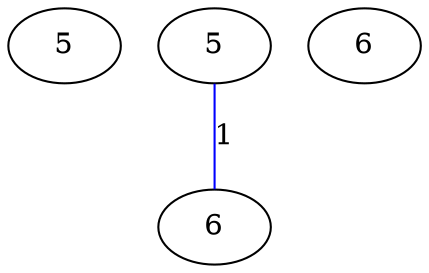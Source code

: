 graph G {
	0 [label="5"];
	1 [label="5"];
	2 [label="6"];
	3 [label="6"];
	1 -- 2 [label="1", color=blue];
}